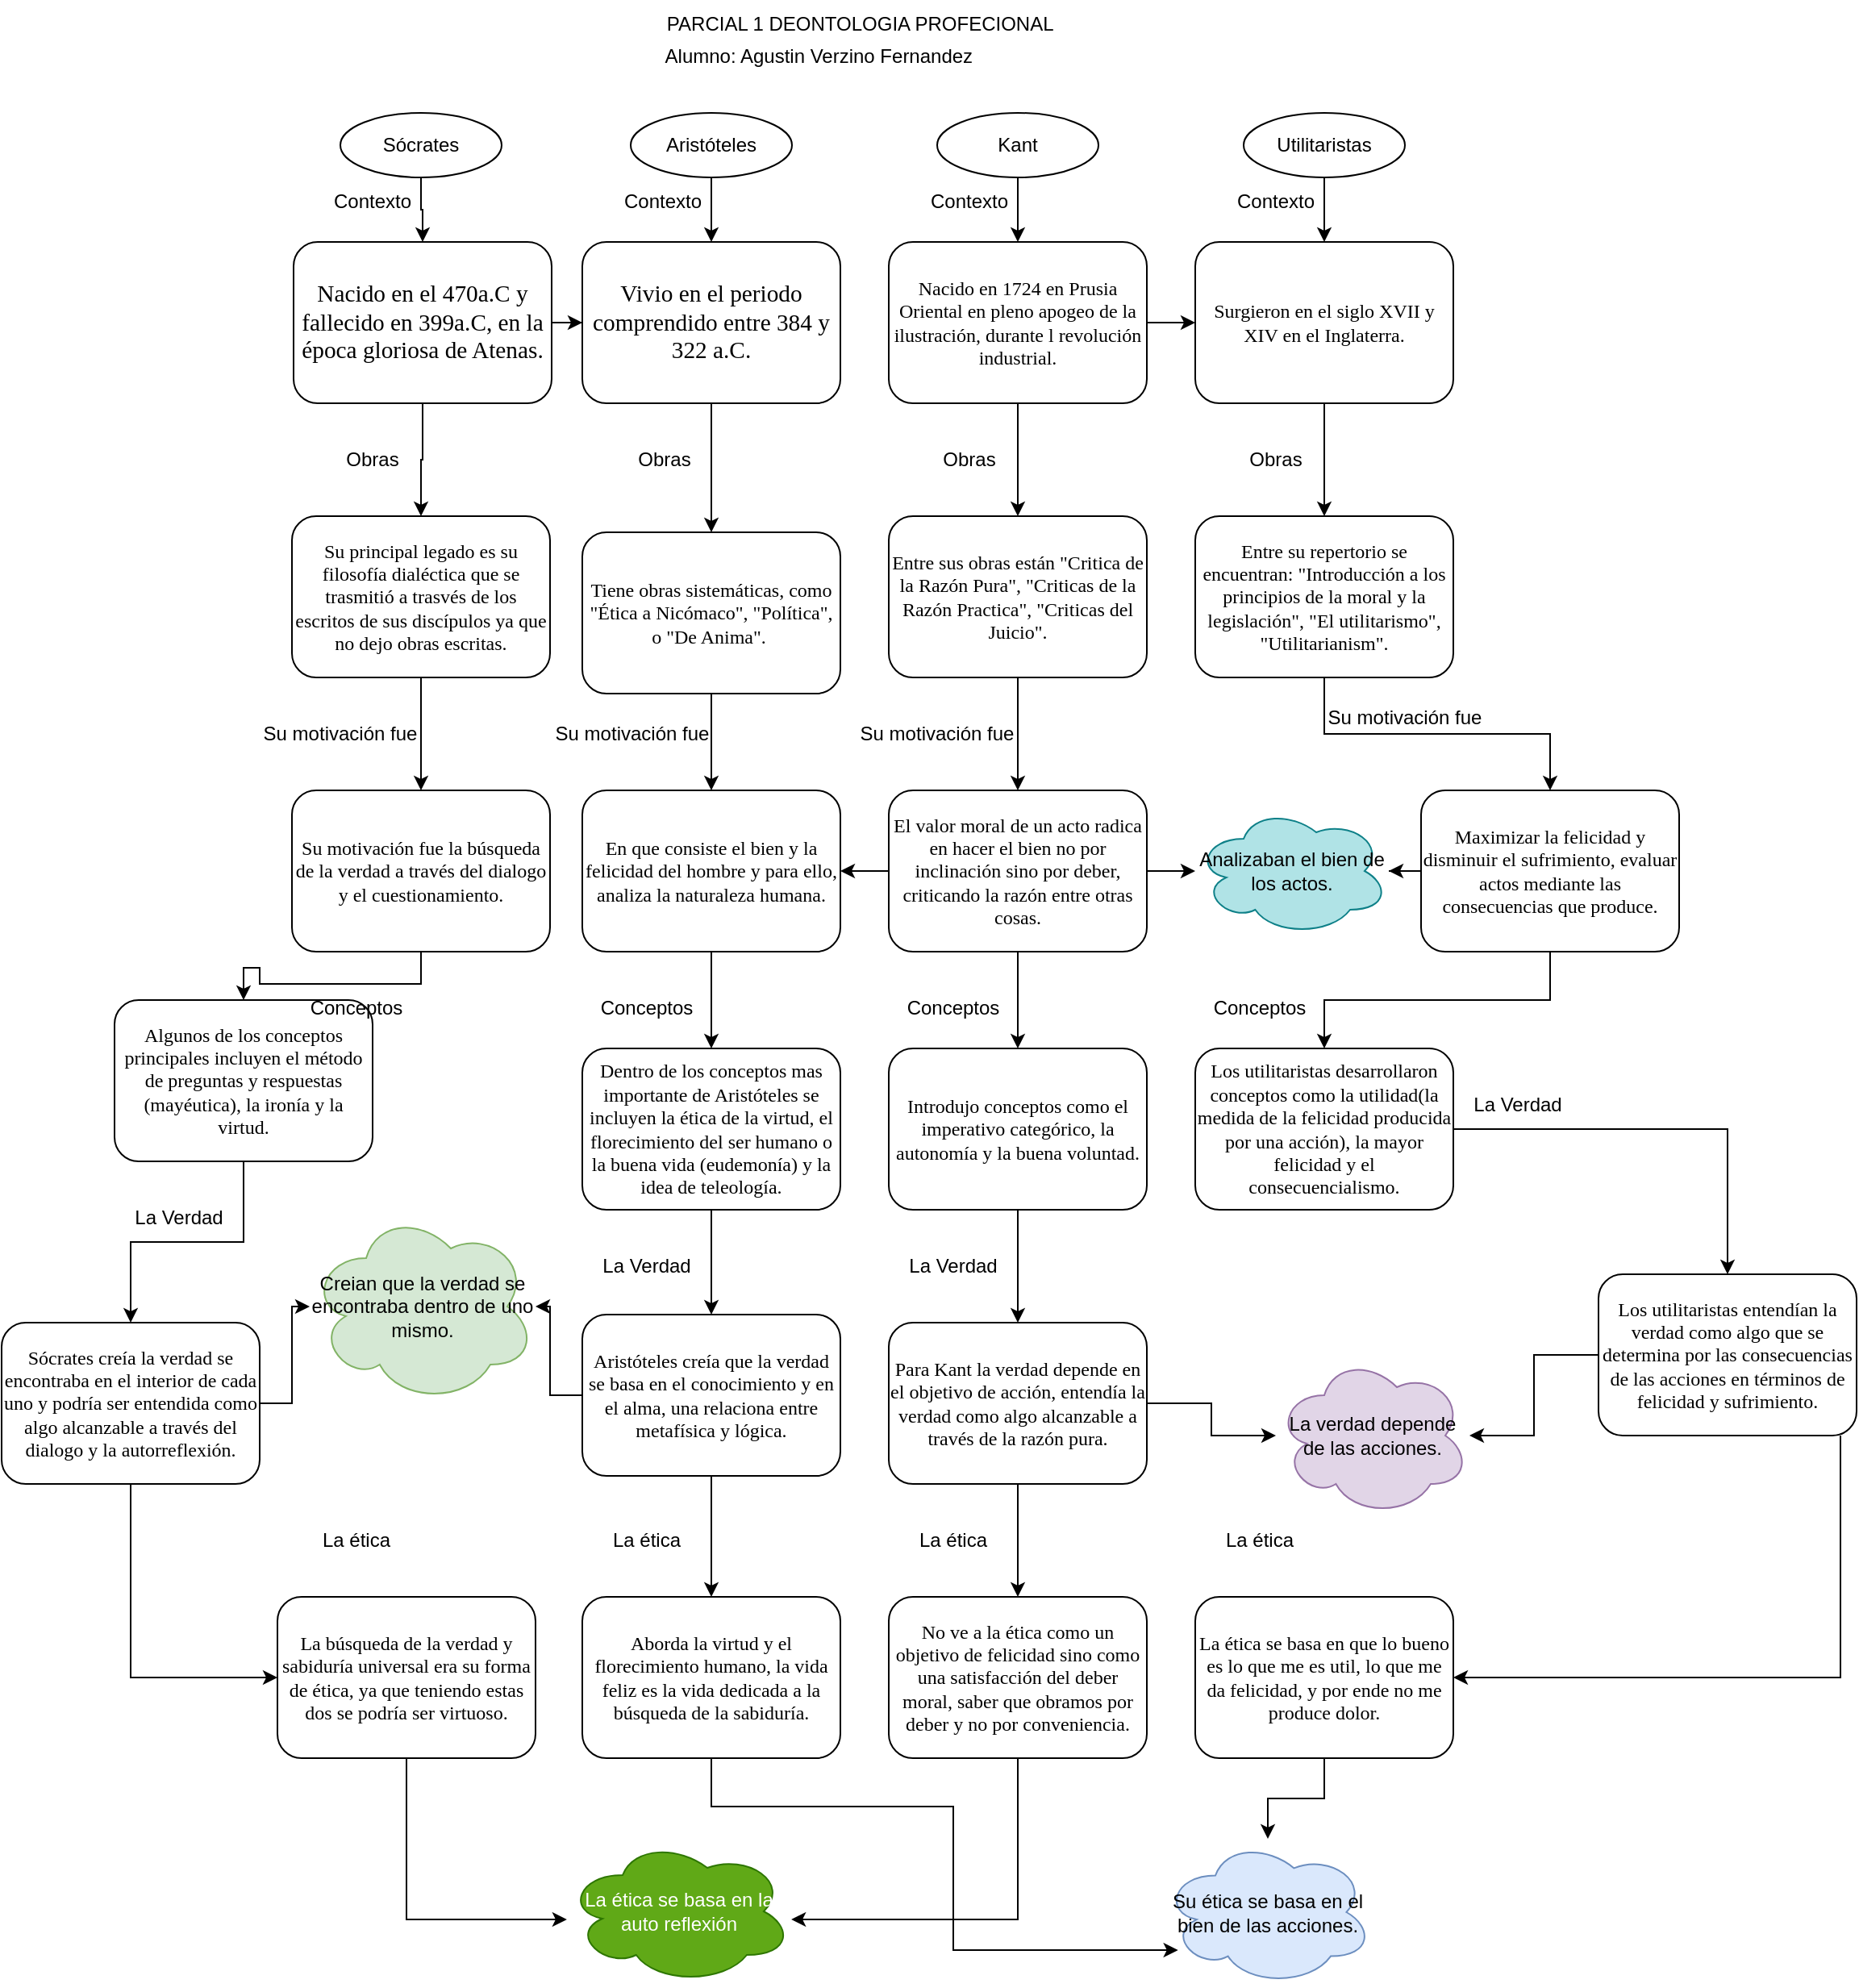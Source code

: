 <mxfile version="24.3.0" type="github">
  <diagram name="Página-1" id="jvUbDSnbE1fdLhawKNMB">
    <mxGraphModel dx="2334" dy="794" grid="1" gridSize="10" guides="1" tooltips="1" connect="1" arrows="1" fold="1" page="1" pageScale="1" pageWidth="827" pageHeight="1169" math="0" shadow="0">
      <root>
        <mxCell id="0" />
        <mxCell id="1" parent="0" />
        <mxCell id="5eZ_OWJN1cZH5B9Uckm3-98" value="" style="edgeStyle=orthogonalEdgeStyle;rounded=0;orthogonalLoop=1;jettySize=auto;html=1;" edge="1" parent="1" source="5eZ_OWJN1cZH5B9Uckm3-1" target="5eZ_OWJN1cZH5B9Uckm3-5">
          <mxGeometry relative="1" as="geometry" />
        </mxCell>
        <mxCell id="5eZ_OWJN1cZH5B9Uckm3-1" value="Sócrates" style="ellipse;whiteSpace=wrap;html=1;" vertex="1" parent="1">
          <mxGeometry x="90" y="70" width="100" height="40" as="geometry" />
        </mxCell>
        <mxCell id="5eZ_OWJN1cZH5B9Uckm3-95" value="" style="edgeStyle=orthogonalEdgeStyle;rounded=0;orthogonalLoop=1;jettySize=auto;html=1;" edge="1" parent="1" source="5eZ_OWJN1cZH5B9Uckm3-2" target="5eZ_OWJN1cZH5B9Uckm3-12">
          <mxGeometry relative="1" as="geometry" />
        </mxCell>
        <mxCell id="5eZ_OWJN1cZH5B9Uckm3-2" value="Utilitaristas" style="ellipse;whiteSpace=wrap;html=1;" vertex="1" parent="1">
          <mxGeometry x="650" y="70" width="100" height="40" as="geometry" />
        </mxCell>
        <mxCell id="5eZ_OWJN1cZH5B9Uckm3-96" value="" style="edgeStyle=orthogonalEdgeStyle;rounded=0;orthogonalLoop=1;jettySize=auto;html=1;" edge="1" parent="1" source="5eZ_OWJN1cZH5B9Uckm3-3" target="5eZ_OWJN1cZH5B9Uckm3-10">
          <mxGeometry relative="1" as="geometry" />
        </mxCell>
        <mxCell id="5eZ_OWJN1cZH5B9Uckm3-3" value="Kant" style="ellipse;whiteSpace=wrap;html=1;" vertex="1" parent="1">
          <mxGeometry x="460" y="70" width="100" height="40" as="geometry" />
        </mxCell>
        <mxCell id="5eZ_OWJN1cZH5B9Uckm3-97" value="" style="edgeStyle=orthogonalEdgeStyle;rounded=0;orthogonalLoop=1;jettySize=auto;html=1;" edge="1" parent="1" source="5eZ_OWJN1cZH5B9Uckm3-4" target="5eZ_OWJN1cZH5B9Uckm3-11">
          <mxGeometry relative="1" as="geometry" />
        </mxCell>
        <mxCell id="5eZ_OWJN1cZH5B9Uckm3-4" value="Aristóteles" style="ellipse;whiteSpace=wrap;html=1;" vertex="1" parent="1">
          <mxGeometry x="270" y="70" width="100" height="40" as="geometry" />
        </mxCell>
        <mxCell id="5eZ_OWJN1cZH5B9Uckm3-34" value="" style="edgeStyle=orthogonalEdgeStyle;rounded=0;orthogonalLoop=1;jettySize=auto;html=1;" edge="1" parent="1" source="5eZ_OWJN1cZH5B9Uckm3-5" target="5eZ_OWJN1cZH5B9Uckm3-29">
          <mxGeometry relative="1" as="geometry" />
        </mxCell>
        <mxCell id="5eZ_OWJN1cZH5B9Uckm3-99" value="" style="edgeStyle=orthogonalEdgeStyle;rounded=0;orthogonalLoop=1;jettySize=auto;html=1;" edge="1" parent="1" source="5eZ_OWJN1cZH5B9Uckm3-5" target="5eZ_OWJN1cZH5B9Uckm3-11">
          <mxGeometry relative="1" as="geometry" />
        </mxCell>
        <mxCell id="5eZ_OWJN1cZH5B9Uckm3-5" value="&lt;span id=&quot;docs-internal-guid-28752365-7fff-7cd7-d6cf-ebce9c69aaff&quot;&gt;&lt;span style=&quot;font-size: 11pt; font-family: &amp;quot;Times New Roman&amp;quot;, serif; background-color: transparent; font-variant-numeric: normal; font-variant-east-asian: normal; font-variant-alternates: normal; font-variant-position: normal; vertical-align: baseline; white-space-collapse: preserve;&quot;&gt;Nacido en el 470a.C y fallecido en 399a.C, en la época gloriosa de Atenas.&lt;/span&gt;&lt;/span&gt;" style="rounded=1;whiteSpace=wrap;html=1;" vertex="1" parent="1">
          <mxGeometry x="61" y="150" width="160" height="100" as="geometry" />
        </mxCell>
        <mxCell id="5eZ_OWJN1cZH5B9Uckm3-35" value="" style="edgeStyle=orthogonalEdgeStyle;rounded=0;orthogonalLoop=1;jettySize=auto;html=1;" edge="1" parent="1" source="5eZ_OWJN1cZH5B9Uckm3-10" target="5eZ_OWJN1cZH5B9Uckm3-27">
          <mxGeometry relative="1" as="geometry" />
        </mxCell>
        <mxCell id="5eZ_OWJN1cZH5B9Uckm3-100" value="" style="edgeStyle=orthogonalEdgeStyle;rounded=0;orthogonalLoop=1;jettySize=auto;html=1;" edge="1" parent="1" source="5eZ_OWJN1cZH5B9Uckm3-10" target="5eZ_OWJN1cZH5B9Uckm3-12">
          <mxGeometry relative="1" as="geometry" />
        </mxCell>
        <mxCell id="5eZ_OWJN1cZH5B9Uckm3-10" value="&lt;span style=&quot;font-family: &amp;quot;Times New Roman&amp;quot;;&quot;&gt;Nacido en 1724 en Prusia Oriental en pleno apogeo de la ilustración, durante l revolución industrial.&lt;/span&gt;" style="rounded=1;whiteSpace=wrap;html=1;" vertex="1" parent="1">
          <mxGeometry x="430" y="150" width="160" height="100" as="geometry" />
        </mxCell>
        <mxCell id="5eZ_OWJN1cZH5B9Uckm3-32" value="" style="edgeStyle=orthogonalEdgeStyle;rounded=0;orthogonalLoop=1;jettySize=auto;html=1;" edge="1" parent="1" source="5eZ_OWJN1cZH5B9Uckm3-11" target="5eZ_OWJN1cZH5B9Uckm3-26">
          <mxGeometry relative="1" as="geometry" />
        </mxCell>
        <mxCell id="5eZ_OWJN1cZH5B9Uckm3-11" value="&lt;span style=&quot;font-family: &amp;quot;Times New Roman&amp;quot;, serif; font-size: 14.667px; white-space-collapse: preserve;&quot;&gt;Vivio en el periodo comprendido entre 384 y 322 a.C.&lt;/span&gt;" style="rounded=1;whiteSpace=wrap;html=1;" vertex="1" parent="1">
          <mxGeometry x="240" y="150" width="160" height="100" as="geometry" />
        </mxCell>
        <mxCell id="5eZ_OWJN1cZH5B9Uckm3-37" value="" style="edgeStyle=orthogonalEdgeStyle;rounded=0;orthogonalLoop=1;jettySize=auto;html=1;" edge="1" parent="1" source="5eZ_OWJN1cZH5B9Uckm3-12" target="5eZ_OWJN1cZH5B9Uckm3-36">
          <mxGeometry relative="1" as="geometry" />
        </mxCell>
        <mxCell id="5eZ_OWJN1cZH5B9Uckm3-12" value="&lt;font face=&quot;Times New Roman&quot;&gt;Surgieron en el siglo XVII y XIV en el Inglaterra.&lt;/font&gt;" style="rounded=1;whiteSpace=wrap;html=1;" vertex="1" parent="1">
          <mxGeometry x="620" y="150" width="160" height="100" as="geometry" />
        </mxCell>
        <mxCell id="5eZ_OWJN1cZH5B9Uckm3-13" value="PARCIAL 1 DEONTOLOGIA PROFECIONAL&amp;nbsp;" style="text;html=1;align=center;verticalAlign=middle;whiteSpace=wrap;rounded=0;" vertex="1" parent="1">
          <mxGeometry x="261" width="306" height="30" as="geometry" />
        </mxCell>
        <mxCell id="5eZ_OWJN1cZH5B9Uckm3-14" value="&amp;nbsp;Alumno: Agustin Verzino Fernandez" style="text;html=1;align=center;verticalAlign=middle;whiteSpace=wrap;rounded=0;" vertex="1" parent="1">
          <mxGeometry x="280" y="20" width="210" height="30" as="geometry" />
        </mxCell>
        <mxCell id="5eZ_OWJN1cZH5B9Uckm3-19" value="Contexto" style="text;html=1;align=center;verticalAlign=middle;whiteSpace=wrap;rounded=0;" vertex="1" parent="1">
          <mxGeometry x="80" y="110" width="60" height="30" as="geometry" />
        </mxCell>
        <mxCell id="5eZ_OWJN1cZH5B9Uckm3-20" value="Contexto" style="text;html=1;align=center;verticalAlign=middle;whiteSpace=wrap;rounded=0;" vertex="1" parent="1">
          <mxGeometry x="260" y="110" width="60" height="30" as="geometry" />
        </mxCell>
        <mxCell id="5eZ_OWJN1cZH5B9Uckm3-21" value="Contexto" style="text;html=1;align=center;verticalAlign=middle;whiteSpace=wrap;rounded=0;" vertex="1" parent="1">
          <mxGeometry x="640" y="110" width="60" height="30" as="geometry" />
        </mxCell>
        <mxCell id="5eZ_OWJN1cZH5B9Uckm3-22" value="Contexto" style="text;html=1;align=center;verticalAlign=middle;whiteSpace=wrap;rounded=0;" vertex="1" parent="1">
          <mxGeometry x="450" y="110" width="60" height="30" as="geometry" />
        </mxCell>
        <mxCell id="5eZ_OWJN1cZH5B9Uckm3-49" value="" style="edgeStyle=orthogonalEdgeStyle;rounded=0;orthogonalLoop=1;jettySize=auto;html=1;" edge="1" parent="1" source="5eZ_OWJN1cZH5B9Uckm3-26" target="5eZ_OWJN1cZH5B9Uckm3-47">
          <mxGeometry relative="1" as="geometry" />
        </mxCell>
        <mxCell id="5eZ_OWJN1cZH5B9Uckm3-26" value="&lt;font face=&quot;Times New Roman&quot;&gt;Tiene obras sistemáticas, como &quot;Ética a Nicómaco&quot;, &quot;Política&quot;, o &quot;De Anima&quot;.&amp;nbsp;&lt;/font&gt;" style="rounded=1;whiteSpace=wrap;html=1;" vertex="1" parent="1">
          <mxGeometry x="240" y="330" width="160" height="100" as="geometry" />
        </mxCell>
        <mxCell id="5eZ_OWJN1cZH5B9Uckm3-50" value="" style="edgeStyle=orthogonalEdgeStyle;rounded=0;orthogonalLoop=1;jettySize=auto;html=1;" edge="1" parent="1" source="5eZ_OWJN1cZH5B9Uckm3-27" target="5eZ_OWJN1cZH5B9Uckm3-46">
          <mxGeometry relative="1" as="geometry" />
        </mxCell>
        <mxCell id="5eZ_OWJN1cZH5B9Uckm3-27" value="&lt;font face=&quot;Times New Roman&quot;&gt;Entre sus obras están &quot;Critica de la Razón Pura&quot;, &quot;Criticas de la Razón Practica&quot;, &quot;Criticas del Juicio&quot;.&lt;/font&gt;" style="rounded=1;whiteSpace=wrap;html=1;" vertex="1" parent="1">
          <mxGeometry x="430" y="320" width="160" height="100" as="geometry" />
        </mxCell>
        <mxCell id="5eZ_OWJN1cZH5B9Uckm3-48" value="" style="edgeStyle=orthogonalEdgeStyle;rounded=0;orthogonalLoop=1;jettySize=auto;html=1;" edge="1" parent="1" source="5eZ_OWJN1cZH5B9Uckm3-29" target="5eZ_OWJN1cZH5B9Uckm3-44">
          <mxGeometry relative="1" as="geometry" />
        </mxCell>
        <mxCell id="5eZ_OWJN1cZH5B9Uckm3-29" value="&lt;font face=&quot;Times New Roman&quot;&gt;Su principal legado es su filosofía dialéctica que se trasmitió a trasvés de los escritos de sus discípulos ya que no dejo obras escritas.&lt;/font&gt;" style="rounded=1;whiteSpace=wrap;html=1;" vertex="1" parent="1">
          <mxGeometry x="60" y="320" width="160" height="100" as="geometry" />
        </mxCell>
        <mxCell id="5eZ_OWJN1cZH5B9Uckm3-51" value="" style="edgeStyle=orthogonalEdgeStyle;rounded=0;orthogonalLoop=1;jettySize=auto;html=1;" edge="1" parent="1" source="5eZ_OWJN1cZH5B9Uckm3-36" target="5eZ_OWJN1cZH5B9Uckm3-45">
          <mxGeometry relative="1" as="geometry" />
        </mxCell>
        <mxCell id="5eZ_OWJN1cZH5B9Uckm3-36" value="&lt;font face=&quot;Times New Roman&quot;&gt;Entre su repertorio se encuentran: &quot;Introducción a los principios de la moral y la legislación&quot;, &quot;El utilitarismo&quot;, &quot;Utilitarianism&quot;.&lt;/font&gt;" style="rounded=1;whiteSpace=wrap;html=1;" vertex="1" parent="1">
          <mxGeometry x="620" y="320" width="160" height="100" as="geometry" />
        </mxCell>
        <mxCell id="5eZ_OWJN1cZH5B9Uckm3-40" value="Obras" style="text;html=1;align=center;verticalAlign=middle;whiteSpace=wrap;rounded=0;" vertex="1" parent="1">
          <mxGeometry x="80" y="270" width="60" height="30" as="geometry" />
        </mxCell>
        <mxCell id="5eZ_OWJN1cZH5B9Uckm3-41" value="Obras" style="text;html=1;align=center;verticalAlign=middle;whiteSpace=wrap;rounded=0;" vertex="1" parent="1">
          <mxGeometry x="261" y="270" width="60" height="30" as="geometry" />
        </mxCell>
        <mxCell id="5eZ_OWJN1cZH5B9Uckm3-42" value="Obras" style="text;html=1;align=center;verticalAlign=middle;whiteSpace=wrap;rounded=0;" vertex="1" parent="1">
          <mxGeometry x="450" y="270" width="60" height="30" as="geometry" />
        </mxCell>
        <mxCell id="5eZ_OWJN1cZH5B9Uckm3-43" value="Obras" style="text;html=1;align=center;verticalAlign=middle;whiteSpace=wrap;rounded=0;" vertex="1" parent="1">
          <mxGeometry x="640" y="270" width="60" height="30" as="geometry" />
        </mxCell>
        <mxCell id="5eZ_OWJN1cZH5B9Uckm3-64" value="" style="edgeStyle=orthogonalEdgeStyle;rounded=0;orthogonalLoop=1;jettySize=auto;html=1;" edge="1" parent="1" source="5eZ_OWJN1cZH5B9Uckm3-44" target="5eZ_OWJN1cZH5B9Uckm3-57">
          <mxGeometry relative="1" as="geometry" />
        </mxCell>
        <mxCell id="5eZ_OWJN1cZH5B9Uckm3-44" value="&lt;font face=&quot;Times New Roman&quot;&gt;Su motivación fue la búsqueda de la verdad a través del dialogo y el cuestionamiento.&lt;/font&gt;" style="rounded=1;whiteSpace=wrap;html=1;" vertex="1" parent="1">
          <mxGeometry x="60" y="490" width="160" height="100" as="geometry" />
        </mxCell>
        <mxCell id="5eZ_OWJN1cZH5B9Uckm3-61" value="" style="edgeStyle=orthogonalEdgeStyle;rounded=0;orthogonalLoop=1;jettySize=auto;html=1;" edge="1" parent="1" source="5eZ_OWJN1cZH5B9Uckm3-45" target="5eZ_OWJN1cZH5B9Uckm3-58">
          <mxGeometry relative="1" as="geometry" />
        </mxCell>
        <mxCell id="5eZ_OWJN1cZH5B9Uckm3-125" value="" style="edgeStyle=orthogonalEdgeStyle;rounded=0;orthogonalLoop=1;jettySize=auto;html=1;" edge="1" parent="1" source="5eZ_OWJN1cZH5B9Uckm3-45" target="5eZ_OWJN1cZH5B9Uckm3-124">
          <mxGeometry relative="1" as="geometry" />
        </mxCell>
        <mxCell id="5eZ_OWJN1cZH5B9Uckm3-45" value="&lt;font face=&quot;Times New Roman&quot;&gt;Maximizar la felicidad y disminuir el sufrimiento, evaluar actos mediante las consecuencias que produce.&lt;/font&gt;" style="rounded=1;whiteSpace=wrap;html=1;" vertex="1" parent="1">
          <mxGeometry x="760" y="490" width="160" height="100" as="geometry" />
        </mxCell>
        <mxCell id="5eZ_OWJN1cZH5B9Uckm3-62" value="" style="edgeStyle=orthogonalEdgeStyle;rounded=0;orthogonalLoop=1;jettySize=auto;html=1;" edge="1" parent="1" source="5eZ_OWJN1cZH5B9Uckm3-46" target="5eZ_OWJN1cZH5B9Uckm3-59">
          <mxGeometry relative="1" as="geometry" />
        </mxCell>
        <mxCell id="5eZ_OWJN1cZH5B9Uckm3-101" value="" style="edgeStyle=orthogonalEdgeStyle;rounded=0;orthogonalLoop=1;jettySize=auto;html=1;" edge="1" parent="1" source="5eZ_OWJN1cZH5B9Uckm3-46" target="5eZ_OWJN1cZH5B9Uckm3-47">
          <mxGeometry relative="1" as="geometry" />
        </mxCell>
        <mxCell id="5eZ_OWJN1cZH5B9Uckm3-126" value="" style="edgeStyle=orthogonalEdgeStyle;rounded=0;orthogonalLoop=1;jettySize=auto;html=1;" edge="1" parent="1" source="5eZ_OWJN1cZH5B9Uckm3-46" target="5eZ_OWJN1cZH5B9Uckm3-124">
          <mxGeometry relative="1" as="geometry" />
        </mxCell>
        <mxCell id="5eZ_OWJN1cZH5B9Uckm3-46" value="&lt;font face=&quot;Times New Roman&quot;&gt;El valor moral de un acto radica en hacer el bien no por inclinación sino por deber, criticando la razón entre otras cosas.&lt;/font&gt;" style="rounded=1;whiteSpace=wrap;html=1;" vertex="1" parent="1">
          <mxGeometry x="430" y="490" width="160" height="100" as="geometry" />
        </mxCell>
        <mxCell id="5eZ_OWJN1cZH5B9Uckm3-63" value="" style="edgeStyle=orthogonalEdgeStyle;rounded=0;orthogonalLoop=1;jettySize=auto;html=1;" edge="1" parent="1" source="5eZ_OWJN1cZH5B9Uckm3-47" target="5eZ_OWJN1cZH5B9Uckm3-60">
          <mxGeometry relative="1" as="geometry" />
        </mxCell>
        <mxCell id="5eZ_OWJN1cZH5B9Uckm3-47" value="&lt;font face=&quot;Times New Roman&quot;&gt;En que consiste el bien y la felicidad del hombre y para ello, analiza la naturaleza humana.&lt;/font&gt;" style="rounded=1;whiteSpace=wrap;html=1;" vertex="1" parent="1">
          <mxGeometry x="240" y="490" width="160" height="100" as="geometry" />
        </mxCell>
        <mxCell id="5eZ_OWJN1cZH5B9Uckm3-53" value="Su motivación fue" style="text;html=1;align=center;verticalAlign=middle;whiteSpace=wrap;rounded=0;" vertex="1" parent="1">
          <mxGeometry x="40" y="440" width="100" height="30" as="geometry" />
        </mxCell>
        <mxCell id="5eZ_OWJN1cZH5B9Uckm3-54" value="Su motivación fue" style="text;html=1;align=center;verticalAlign=middle;whiteSpace=wrap;rounded=0;" vertex="1" parent="1">
          <mxGeometry x="221" y="440" width="100" height="30" as="geometry" />
        </mxCell>
        <mxCell id="5eZ_OWJN1cZH5B9Uckm3-55" value="Su motivación fue" style="text;html=1;align=center;verticalAlign=middle;whiteSpace=wrap;rounded=0;" vertex="1" parent="1">
          <mxGeometry x="410" y="440" width="100" height="30" as="geometry" />
        </mxCell>
        <mxCell id="5eZ_OWJN1cZH5B9Uckm3-56" value="Su motivación fue" style="text;html=1;align=center;verticalAlign=middle;whiteSpace=wrap;rounded=0;" vertex="1" parent="1">
          <mxGeometry x="700" y="430" width="100" height="30" as="geometry" />
        </mxCell>
        <mxCell id="5eZ_OWJN1cZH5B9Uckm3-73" value="" style="edgeStyle=orthogonalEdgeStyle;rounded=0;orthogonalLoop=1;jettySize=auto;html=1;" edge="1" parent="1" source="5eZ_OWJN1cZH5B9Uckm3-57" target="5eZ_OWJN1cZH5B9Uckm3-69">
          <mxGeometry relative="1" as="geometry" />
        </mxCell>
        <mxCell id="5eZ_OWJN1cZH5B9Uckm3-57" value="&lt;font face=&quot;Times New Roman&quot;&gt;Algunos de los conceptos principales incluyen el método de preguntas y respuestas (mayéutica), la ironía y la virtud.&lt;/font&gt;" style="rounded=1;whiteSpace=wrap;html=1;" vertex="1" parent="1">
          <mxGeometry x="-50" y="620" width="160" height="100" as="geometry" />
        </mxCell>
        <mxCell id="5eZ_OWJN1cZH5B9Uckm3-76" value="" style="edgeStyle=orthogonalEdgeStyle;rounded=0;orthogonalLoop=1;jettySize=auto;html=1;" edge="1" parent="1" source="5eZ_OWJN1cZH5B9Uckm3-58" target="5eZ_OWJN1cZH5B9Uckm3-72">
          <mxGeometry relative="1" as="geometry" />
        </mxCell>
        <mxCell id="5eZ_OWJN1cZH5B9Uckm3-58" value="&lt;font face=&quot;Times New Roman&quot;&gt;Los utilitaristas desarrollaron conceptos como la utilidad(la medida de la felicidad producida por una acción), la mayor felicidad y el consecuencialismo.&lt;/font&gt;" style="rounded=1;whiteSpace=wrap;html=1;" vertex="1" parent="1">
          <mxGeometry x="620" y="650" width="160" height="100" as="geometry" />
        </mxCell>
        <mxCell id="5eZ_OWJN1cZH5B9Uckm3-75" value="" style="edgeStyle=orthogonalEdgeStyle;rounded=0;orthogonalLoop=1;jettySize=auto;html=1;" edge="1" parent="1" source="5eZ_OWJN1cZH5B9Uckm3-59" target="5eZ_OWJN1cZH5B9Uckm3-71">
          <mxGeometry relative="1" as="geometry" />
        </mxCell>
        <mxCell id="5eZ_OWJN1cZH5B9Uckm3-59" value="&lt;font face=&quot;Times New Roman&quot;&gt;Introdujo conceptos como el imperativo categórico, la autonomía y la buena voluntad.&lt;/font&gt;" style="rounded=1;whiteSpace=wrap;html=1;" vertex="1" parent="1">
          <mxGeometry x="430" y="650" width="160" height="100" as="geometry" />
        </mxCell>
        <mxCell id="5eZ_OWJN1cZH5B9Uckm3-74" value="" style="edgeStyle=orthogonalEdgeStyle;rounded=0;orthogonalLoop=1;jettySize=auto;html=1;" edge="1" parent="1" source="5eZ_OWJN1cZH5B9Uckm3-60" target="5eZ_OWJN1cZH5B9Uckm3-70">
          <mxGeometry relative="1" as="geometry" />
        </mxCell>
        <mxCell id="5eZ_OWJN1cZH5B9Uckm3-60" value="&lt;font face=&quot;Times New Roman&quot;&gt;Dentro de los conceptos mas importante de Aristóteles se incluyen la ética de la virtud, el florecimiento del ser humano o la buena vida (eudemonía) y la idea de teleología.&lt;/font&gt;" style="rounded=1;whiteSpace=wrap;html=1;" vertex="1" parent="1">
          <mxGeometry x="240" y="650" width="160" height="100" as="geometry" />
        </mxCell>
        <mxCell id="5eZ_OWJN1cZH5B9Uckm3-65" value="Conceptos" style="text;html=1;align=center;verticalAlign=middle;whiteSpace=wrap;rounded=0;" vertex="1" parent="1">
          <mxGeometry x="60" y="610" width="80" height="30" as="geometry" />
        </mxCell>
        <mxCell id="5eZ_OWJN1cZH5B9Uckm3-66" value="Conceptos" style="text;html=1;align=center;verticalAlign=middle;whiteSpace=wrap;rounded=0;" vertex="1" parent="1">
          <mxGeometry x="240" y="610" width="80" height="30" as="geometry" />
        </mxCell>
        <mxCell id="5eZ_OWJN1cZH5B9Uckm3-67" value="Conceptos" style="text;html=1;align=center;verticalAlign=middle;whiteSpace=wrap;rounded=0;" vertex="1" parent="1">
          <mxGeometry x="430" y="610" width="80" height="30" as="geometry" />
        </mxCell>
        <mxCell id="5eZ_OWJN1cZH5B9Uckm3-68" value="Conceptos" style="text;html=1;align=center;verticalAlign=middle;whiteSpace=wrap;rounded=0;" vertex="1" parent="1">
          <mxGeometry x="620" y="610" width="80" height="30" as="geometry" />
        </mxCell>
        <mxCell id="5eZ_OWJN1cZH5B9Uckm3-88" value="" style="edgeStyle=orthogonalEdgeStyle;rounded=0;orthogonalLoop=1;jettySize=auto;html=1;" edge="1" parent="1" source="5eZ_OWJN1cZH5B9Uckm3-69" target="5eZ_OWJN1cZH5B9Uckm3-81">
          <mxGeometry relative="1" as="geometry">
            <Array as="points">
              <mxPoint x="-40" y="1040" />
            </Array>
          </mxGeometry>
        </mxCell>
        <mxCell id="5eZ_OWJN1cZH5B9Uckm3-111" value="" style="edgeStyle=orthogonalEdgeStyle;rounded=0;orthogonalLoop=1;jettySize=auto;html=1;" edge="1" parent="1" source="5eZ_OWJN1cZH5B9Uckm3-69" target="5eZ_OWJN1cZH5B9Uckm3-109">
          <mxGeometry relative="1" as="geometry" />
        </mxCell>
        <mxCell id="5eZ_OWJN1cZH5B9Uckm3-69" value="&lt;font face=&quot;Times New Roman&quot;&gt;Sócrates creía la verdad se encontraba en el interior de cada uno y podría ser entendida como algo alcanzable a través del dialogo y la autorreflexión.&lt;/font&gt;" style="rounded=1;whiteSpace=wrap;html=1;" vertex="1" parent="1">
          <mxGeometry x="-120" y="820" width="160" height="100" as="geometry" />
        </mxCell>
        <mxCell id="5eZ_OWJN1cZH5B9Uckm3-87" value="" style="edgeStyle=orthogonalEdgeStyle;rounded=0;orthogonalLoop=1;jettySize=auto;html=1;" edge="1" parent="1" source="5eZ_OWJN1cZH5B9Uckm3-70" target="5eZ_OWJN1cZH5B9Uckm3-82">
          <mxGeometry relative="1" as="geometry" />
        </mxCell>
        <mxCell id="5eZ_OWJN1cZH5B9Uckm3-110" value="" style="edgeStyle=orthogonalEdgeStyle;rounded=0;orthogonalLoop=1;jettySize=auto;html=1;" edge="1" parent="1" source="5eZ_OWJN1cZH5B9Uckm3-70" target="5eZ_OWJN1cZH5B9Uckm3-109">
          <mxGeometry relative="1" as="geometry" />
        </mxCell>
        <mxCell id="5eZ_OWJN1cZH5B9Uckm3-70" value="&lt;font face=&quot;Times New Roman&quot;&gt;Aristóteles creía que la verdad se basa en el conocimiento y en el alma, una relaciona entre metafísica y lógica.&lt;/font&gt;" style="rounded=1;whiteSpace=wrap;html=1;" vertex="1" parent="1">
          <mxGeometry x="240" y="815" width="160" height="100" as="geometry" />
        </mxCell>
        <mxCell id="5eZ_OWJN1cZH5B9Uckm3-86" value="" style="edgeStyle=orthogonalEdgeStyle;rounded=0;orthogonalLoop=1;jettySize=auto;html=1;" edge="1" parent="1" source="5eZ_OWJN1cZH5B9Uckm3-71" target="5eZ_OWJN1cZH5B9Uckm3-83">
          <mxGeometry relative="1" as="geometry" />
        </mxCell>
        <mxCell id="5eZ_OWJN1cZH5B9Uckm3-117" value="" style="edgeStyle=orthogonalEdgeStyle;rounded=0;orthogonalLoop=1;jettySize=auto;html=1;" edge="1" parent="1" source="5eZ_OWJN1cZH5B9Uckm3-71" target="5eZ_OWJN1cZH5B9Uckm3-112">
          <mxGeometry relative="1" as="geometry" />
        </mxCell>
        <mxCell id="5eZ_OWJN1cZH5B9Uckm3-71" value="&lt;font face=&quot;Times New Roman&quot;&gt;Para Kant la verdad depende en el objetivo de acción, entendía la verdad como algo alcanzable a través de la razón pura.&lt;/font&gt;" style="rounded=1;whiteSpace=wrap;html=1;" vertex="1" parent="1">
          <mxGeometry x="430" y="820" width="160" height="100" as="geometry" />
        </mxCell>
        <mxCell id="5eZ_OWJN1cZH5B9Uckm3-115" value="" style="edgeStyle=orthogonalEdgeStyle;rounded=0;orthogonalLoop=1;jettySize=auto;html=1;" edge="1" parent="1" source="5eZ_OWJN1cZH5B9Uckm3-72" target="5eZ_OWJN1cZH5B9Uckm3-84">
          <mxGeometry relative="1" as="geometry">
            <Array as="points">
              <mxPoint x="1020" y="1040" />
            </Array>
          </mxGeometry>
        </mxCell>
        <mxCell id="5eZ_OWJN1cZH5B9Uckm3-116" value="" style="edgeStyle=orthogonalEdgeStyle;rounded=0;orthogonalLoop=1;jettySize=auto;html=1;" edge="1" parent="1" source="5eZ_OWJN1cZH5B9Uckm3-72" target="5eZ_OWJN1cZH5B9Uckm3-112">
          <mxGeometry relative="1" as="geometry" />
        </mxCell>
        <mxCell id="5eZ_OWJN1cZH5B9Uckm3-72" value="&lt;font face=&quot;Times New Roman&quot;&gt;Los utilitaristas entendían la verdad como algo que se determina por las consecuencias de las acciones en términos de felicidad y sufrimiento.&lt;/font&gt;" style="rounded=1;whiteSpace=wrap;html=1;" vertex="1" parent="1">
          <mxGeometry x="870" y="790" width="160" height="100" as="geometry" />
        </mxCell>
        <mxCell id="5eZ_OWJN1cZH5B9Uckm3-77" value="La Verdad" style="text;html=1;align=center;verticalAlign=middle;whiteSpace=wrap;rounded=0;" vertex="1" parent="1">
          <mxGeometry x="430" y="770" width="80" height="30" as="geometry" />
        </mxCell>
        <mxCell id="5eZ_OWJN1cZH5B9Uckm3-78" value="La Verdad" style="text;html=1;align=center;verticalAlign=middle;whiteSpace=wrap;rounded=0;" vertex="1" parent="1">
          <mxGeometry x="-50" y="740" width="80" height="30" as="geometry" />
        </mxCell>
        <mxCell id="5eZ_OWJN1cZH5B9Uckm3-79" value="La Verdad" style="text;html=1;align=center;verticalAlign=middle;whiteSpace=wrap;rounded=0;" vertex="1" parent="1">
          <mxGeometry x="240" y="770" width="80" height="30" as="geometry" />
        </mxCell>
        <mxCell id="5eZ_OWJN1cZH5B9Uckm3-80" value="La Verdad" style="text;html=1;align=center;verticalAlign=middle;whiteSpace=wrap;rounded=0;" vertex="1" parent="1">
          <mxGeometry x="780" y="670" width="80" height="30" as="geometry" />
        </mxCell>
        <mxCell id="5eZ_OWJN1cZH5B9Uckm3-119" value="" style="edgeStyle=orthogonalEdgeStyle;rounded=0;orthogonalLoop=1;jettySize=auto;html=1;" edge="1" parent="1" source="5eZ_OWJN1cZH5B9Uckm3-81" target="5eZ_OWJN1cZH5B9Uckm3-118">
          <mxGeometry relative="1" as="geometry">
            <Array as="points">
              <mxPoint x="131" y="1190" />
            </Array>
          </mxGeometry>
        </mxCell>
        <mxCell id="5eZ_OWJN1cZH5B9Uckm3-81" value="&lt;font face=&quot;Times New Roman&quot;&gt;La búsqueda de la verdad y sabiduría universal era su forma de ética, ya que teniendo estas dos se podría ser virtuoso.&lt;/font&gt;" style="rounded=1;whiteSpace=wrap;html=1;" vertex="1" parent="1">
          <mxGeometry x="51" y="990" width="160" height="100" as="geometry" />
        </mxCell>
        <mxCell id="5eZ_OWJN1cZH5B9Uckm3-122" value="" style="edgeStyle=orthogonalEdgeStyle;rounded=0;orthogonalLoop=1;jettySize=auto;html=1;" edge="1" parent="1" source="5eZ_OWJN1cZH5B9Uckm3-82" target="5eZ_OWJN1cZH5B9Uckm3-121">
          <mxGeometry relative="1" as="geometry">
            <Array as="points">
              <mxPoint x="320" y="1120" />
              <mxPoint x="470" y="1120" />
              <mxPoint x="470" y="1209" />
            </Array>
          </mxGeometry>
        </mxCell>
        <mxCell id="5eZ_OWJN1cZH5B9Uckm3-82" value="&lt;font face=&quot;Times New Roman&quot;&gt;Aborda la virtud y el florecimiento humano, la vida feliz es la vida dedicada a la búsqueda de la sabiduría.&lt;/font&gt;" style="rounded=1;whiteSpace=wrap;html=1;" vertex="1" parent="1">
          <mxGeometry x="240" y="990" width="160" height="100" as="geometry" />
        </mxCell>
        <mxCell id="5eZ_OWJN1cZH5B9Uckm3-120" value="" style="edgeStyle=orthogonalEdgeStyle;rounded=0;orthogonalLoop=1;jettySize=auto;html=1;" edge="1" parent="1" source="5eZ_OWJN1cZH5B9Uckm3-83" target="5eZ_OWJN1cZH5B9Uckm3-118">
          <mxGeometry relative="1" as="geometry">
            <Array as="points">
              <mxPoint x="510" y="1190" />
            </Array>
          </mxGeometry>
        </mxCell>
        <mxCell id="5eZ_OWJN1cZH5B9Uckm3-83" value="&lt;font face=&quot;Times New Roman&quot;&gt;No ve a la ética como un objetivo de felicidad sino como una satisfacción del deber moral, saber que obramos por deber y no por conveniencia.&lt;/font&gt;" style="rounded=1;whiteSpace=wrap;html=1;" vertex="1" parent="1">
          <mxGeometry x="430" y="990" width="160" height="100" as="geometry" />
        </mxCell>
        <mxCell id="5eZ_OWJN1cZH5B9Uckm3-123" value="" style="edgeStyle=orthogonalEdgeStyle;rounded=0;orthogonalLoop=1;jettySize=auto;html=1;" edge="1" parent="1" source="5eZ_OWJN1cZH5B9Uckm3-84" target="5eZ_OWJN1cZH5B9Uckm3-121">
          <mxGeometry relative="1" as="geometry" />
        </mxCell>
        <mxCell id="5eZ_OWJN1cZH5B9Uckm3-84" value="&lt;font face=&quot;Times New Roman&quot;&gt;La ética se basa en que lo bueno es lo que me es util, lo que me da felicidad, y por ende no me produce dolor.&lt;/font&gt;" style="rounded=1;whiteSpace=wrap;html=1;" vertex="1" parent="1">
          <mxGeometry x="620" y="990" width="160" height="100" as="geometry" />
        </mxCell>
        <mxCell id="5eZ_OWJN1cZH5B9Uckm3-90" value="La ética" style="text;html=1;align=center;verticalAlign=middle;whiteSpace=wrap;rounded=0;" vertex="1" parent="1">
          <mxGeometry x="430" y="940" width="80" height="30" as="geometry" />
        </mxCell>
        <mxCell id="5eZ_OWJN1cZH5B9Uckm3-91" value="La ética" style="text;html=1;align=center;verticalAlign=middle;whiteSpace=wrap;rounded=0;" vertex="1" parent="1">
          <mxGeometry x="60" y="940" width="80" height="30" as="geometry" />
        </mxCell>
        <mxCell id="5eZ_OWJN1cZH5B9Uckm3-92" value="La ética" style="text;html=1;align=center;verticalAlign=middle;whiteSpace=wrap;rounded=0;" vertex="1" parent="1">
          <mxGeometry x="240" y="940" width="80" height="30" as="geometry" />
        </mxCell>
        <mxCell id="5eZ_OWJN1cZH5B9Uckm3-93" value="La ética" style="text;html=1;align=center;verticalAlign=middle;whiteSpace=wrap;rounded=0;" vertex="1" parent="1">
          <mxGeometry x="620" y="940" width="80" height="30" as="geometry" />
        </mxCell>
        <mxCell id="5eZ_OWJN1cZH5B9Uckm3-109" value="&lt;div style=&quot;&quot;&gt;&lt;span style=&quot;background-color: initial;&quot;&gt;Creian que la verdad se encontraba dentro de uno mismo.&lt;/span&gt;&lt;/div&gt;" style="ellipse;shape=cloud;whiteSpace=wrap;html=1;align=center;fillColor=#d5e8d4;strokeColor=#82b366;" vertex="1" parent="1">
          <mxGeometry x="71" y="750" width="140" height="120" as="geometry" />
        </mxCell>
        <mxCell id="5eZ_OWJN1cZH5B9Uckm3-112" value="La verdad depende de las acciones." style="ellipse;shape=cloud;whiteSpace=wrap;html=1;fillColor=#e1d5e7;strokeColor=#9673a6;" vertex="1" parent="1">
          <mxGeometry x="670" y="840" width="120" height="100" as="geometry" />
        </mxCell>
        <mxCell id="5eZ_OWJN1cZH5B9Uckm3-118" value="La ética se basa en la auto reflexión" style="ellipse;shape=cloud;whiteSpace=wrap;html=1;fillColor=#60a917;fontColor=#ffffff;strokeColor=#2D7600;" vertex="1" parent="1">
          <mxGeometry x="230" y="1140" width="140" height="90" as="geometry" />
        </mxCell>
        <mxCell id="5eZ_OWJN1cZH5B9Uckm3-121" value="Su ética se basa en el bien de las acciones." style="ellipse;shape=cloud;whiteSpace=wrap;html=1;fillColor=#dae8fc;strokeColor=#6c8ebf;" vertex="1" parent="1">
          <mxGeometry x="600" y="1140" width="130" height="91" as="geometry" />
        </mxCell>
        <mxCell id="5eZ_OWJN1cZH5B9Uckm3-124" value="Analizaban el bien de los actos." style="ellipse;shape=cloud;whiteSpace=wrap;html=1;fillColor=#b0e3e6;strokeColor=#0e8088;" vertex="1" parent="1">
          <mxGeometry x="620" y="500" width="120" height="80" as="geometry" />
        </mxCell>
      </root>
    </mxGraphModel>
  </diagram>
</mxfile>
